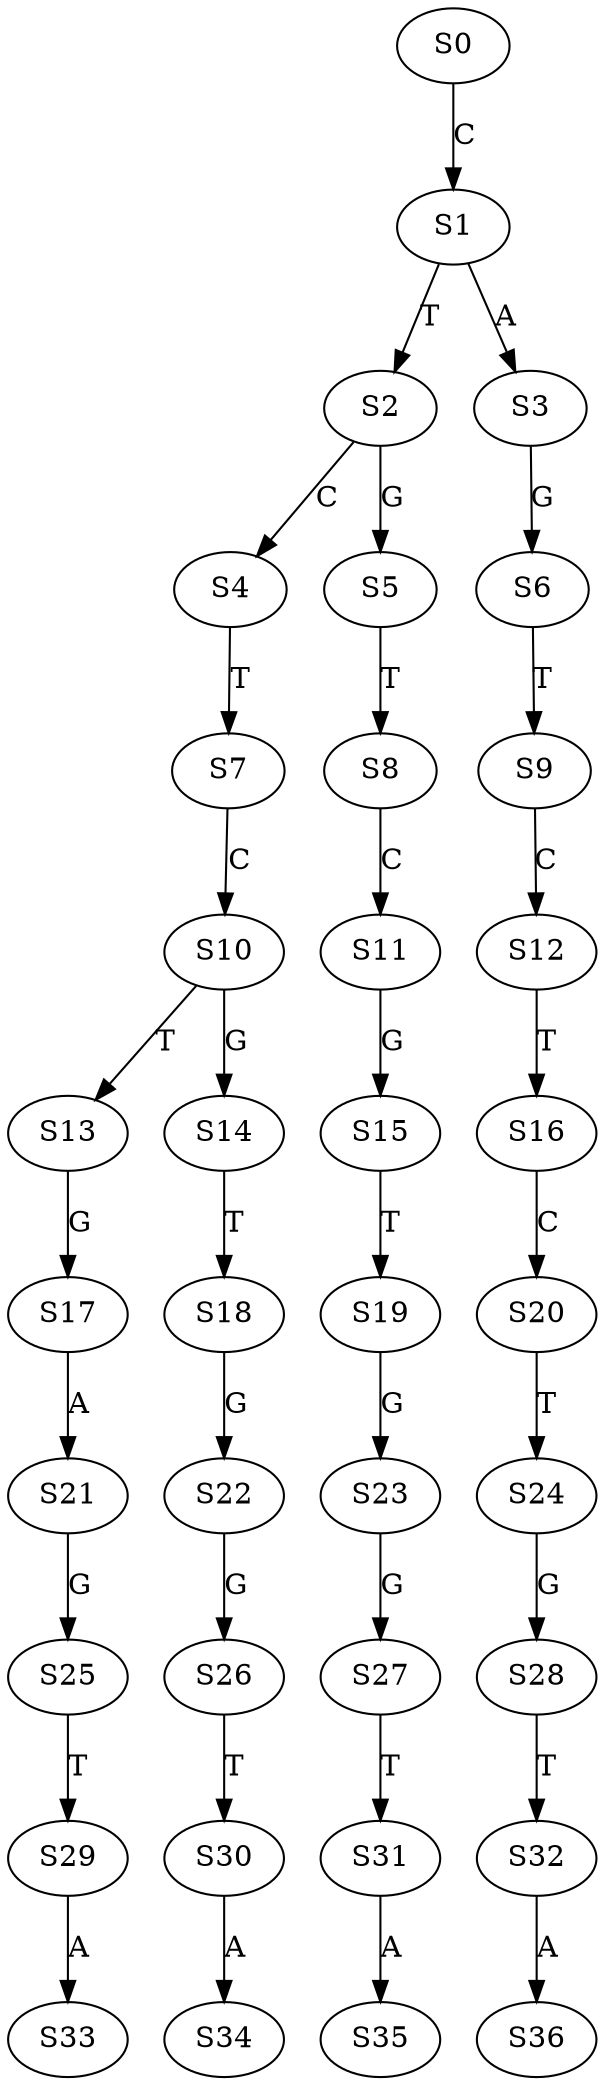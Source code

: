 strict digraph  {
	S0 -> S1 [ label = C ];
	S1 -> S2 [ label = T ];
	S1 -> S3 [ label = A ];
	S2 -> S4 [ label = C ];
	S2 -> S5 [ label = G ];
	S3 -> S6 [ label = G ];
	S4 -> S7 [ label = T ];
	S5 -> S8 [ label = T ];
	S6 -> S9 [ label = T ];
	S7 -> S10 [ label = C ];
	S8 -> S11 [ label = C ];
	S9 -> S12 [ label = C ];
	S10 -> S13 [ label = T ];
	S10 -> S14 [ label = G ];
	S11 -> S15 [ label = G ];
	S12 -> S16 [ label = T ];
	S13 -> S17 [ label = G ];
	S14 -> S18 [ label = T ];
	S15 -> S19 [ label = T ];
	S16 -> S20 [ label = C ];
	S17 -> S21 [ label = A ];
	S18 -> S22 [ label = G ];
	S19 -> S23 [ label = G ];
	S20 -> S24 [ label = T ];
	S21 -> S25 [ label = G ];
	S22 -> S26 [ label = G ];
	S23 -> S27 [ label = G ];
	S24 -> S28 [ label = G ];
	S25 -> S29 [ label = T ];
	S26 -> S30 [ label = T ];
	S27 -> S31 [ label = T ];
	S28 -> S32 [ label = T ];
	S29 -> S33 [ label = A ];
	S30 -> S34 [ label = A ];
	S31 -> S35 [ label = A ];
	S32 -> S36 [ label = A ];
}
